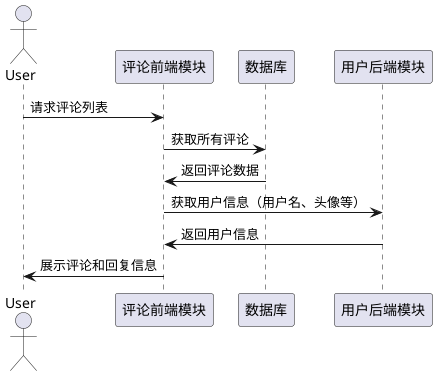 @startuml
actor User
participant "评论前端模块" as CommentModule
participant "数据库" as CommentDB
participant "用户后端模块" as UserModule

User -> CommentModule: 请求评论列表
CommentModule -> CommentDB: 获取所有评论
CommentDB -> CommentModule: 返回评论数据
CommentModule -> UserModule: 获取用户信息（用户名、头像等）
UserModule -> CommentModule: 返回用户信息
CommentModule -> User: 展示评论和回复信息
@enduml

